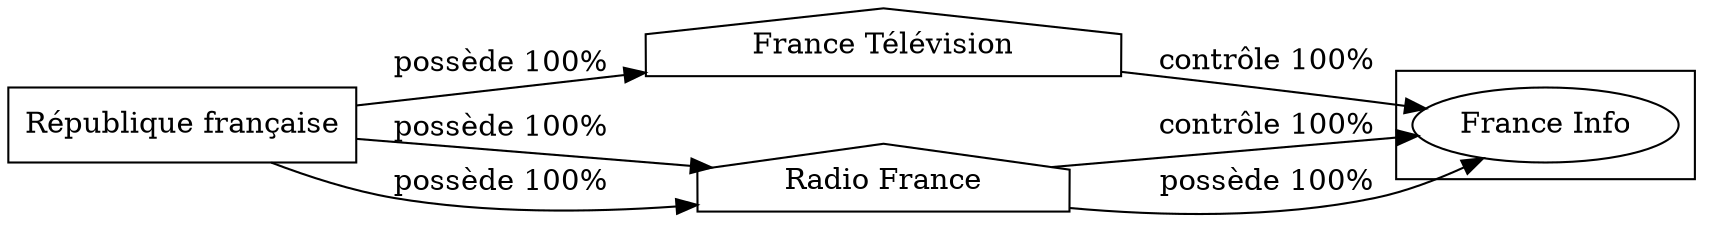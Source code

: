 digraph {
  rankdir=LR;
  subgraph roots {
    
      "republique-francaise-128"[label="République française" shape=box]
    
  }

  
    "france-television-134"[label="France Télévision" shape=house]
  
    "radio-france-135"[label="Radio France" shape=house]
  

  subgraph clusterLeaves {
    
      "france-info-152"[label="France Info"]
    
  }

  
    "france-television-134" -> "france-info-152" [
      label="contrôle 100%"
    ]
  
    "republique-francaise-128" -> "france-television-134" [
      label="possède 100%"
    ]
  
    "radio-france-135" -> "france-info-152" [
      label="contrôle 100%"
    ]
  
    "republique-francaise-128" -> "radio-france-135" [
      label="possède 100%"
    ]
  
    "radio-france-135" -> "france-info-152" [
      label="possède 100%"
    ]
  
    "republique-francaise-128" -> "radio-france-135" [
      label="possède 100%"
    ]
  
}
